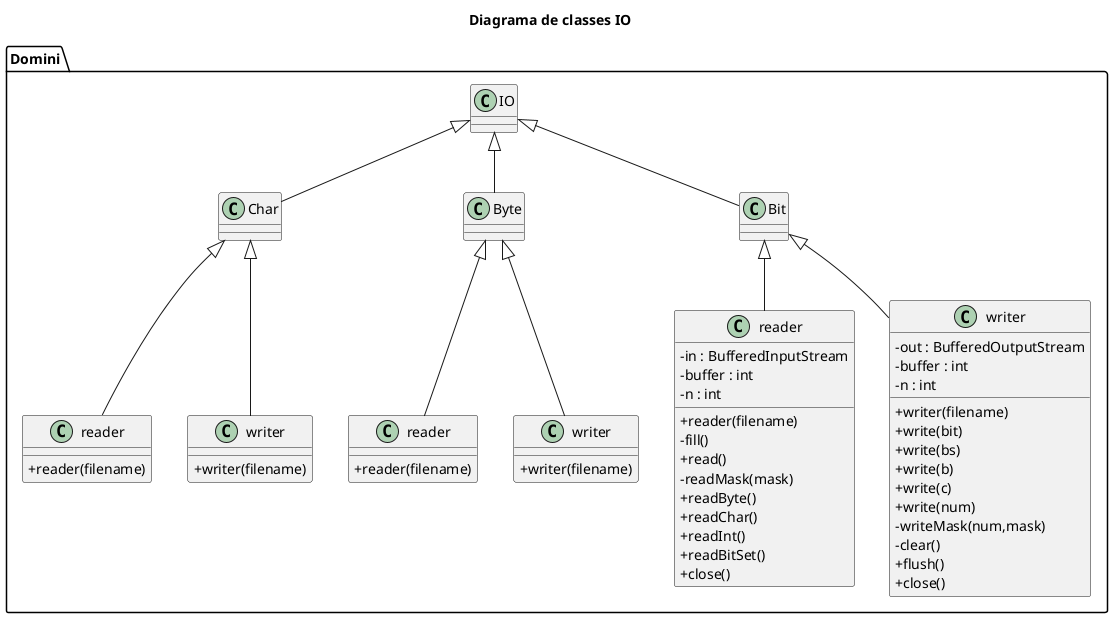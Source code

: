 @startuml

skinparam classAttributeIconSize 0

title Diagrama de classes IO

package Domini {
    class IO {
    }
    class Char
    class readerChar as "reader" {
        +reader(filename)
    }
    class writerChar as "writer" {
        +writer(filename)
    }
    class Byte
    class readerByte as "reader" {
        +reader(filename)
    }
    class writerByte as "writer" {
        +writer(filename)
    }
    class Bit
    class readerBit as "reader" {
        - in : BufferedInputStream
        - buffer : int
        - n : int
        +reader(filename)
        -fill()
        +read()
        -readMask(mask)
        +readByte()
        +readChar()
        +readInt()
        +readBitSet()
        +close()
    }
    class writerBit as "writer" {
        - out : BufferedOutputStream
        - buffer : int
        - n : int
        +writer(filename)
        +write(bit)
        +write(bs)
        +write(b)
        +write(c)
        +write(num)
        -writeMask(num,mask)
        -clear()
        +flush()
        +close()
    }


    IO <|-- Char
    IO <|-- Byte
    IO <|-- Bit
    Char <|-- writerChar
    Char <|-- readerChar
    Byte <|-- writerByte
    Byte <|-- readerByte
    Bit <|-- readerBit
    Bit <|-- writerBit
}


@enduml
